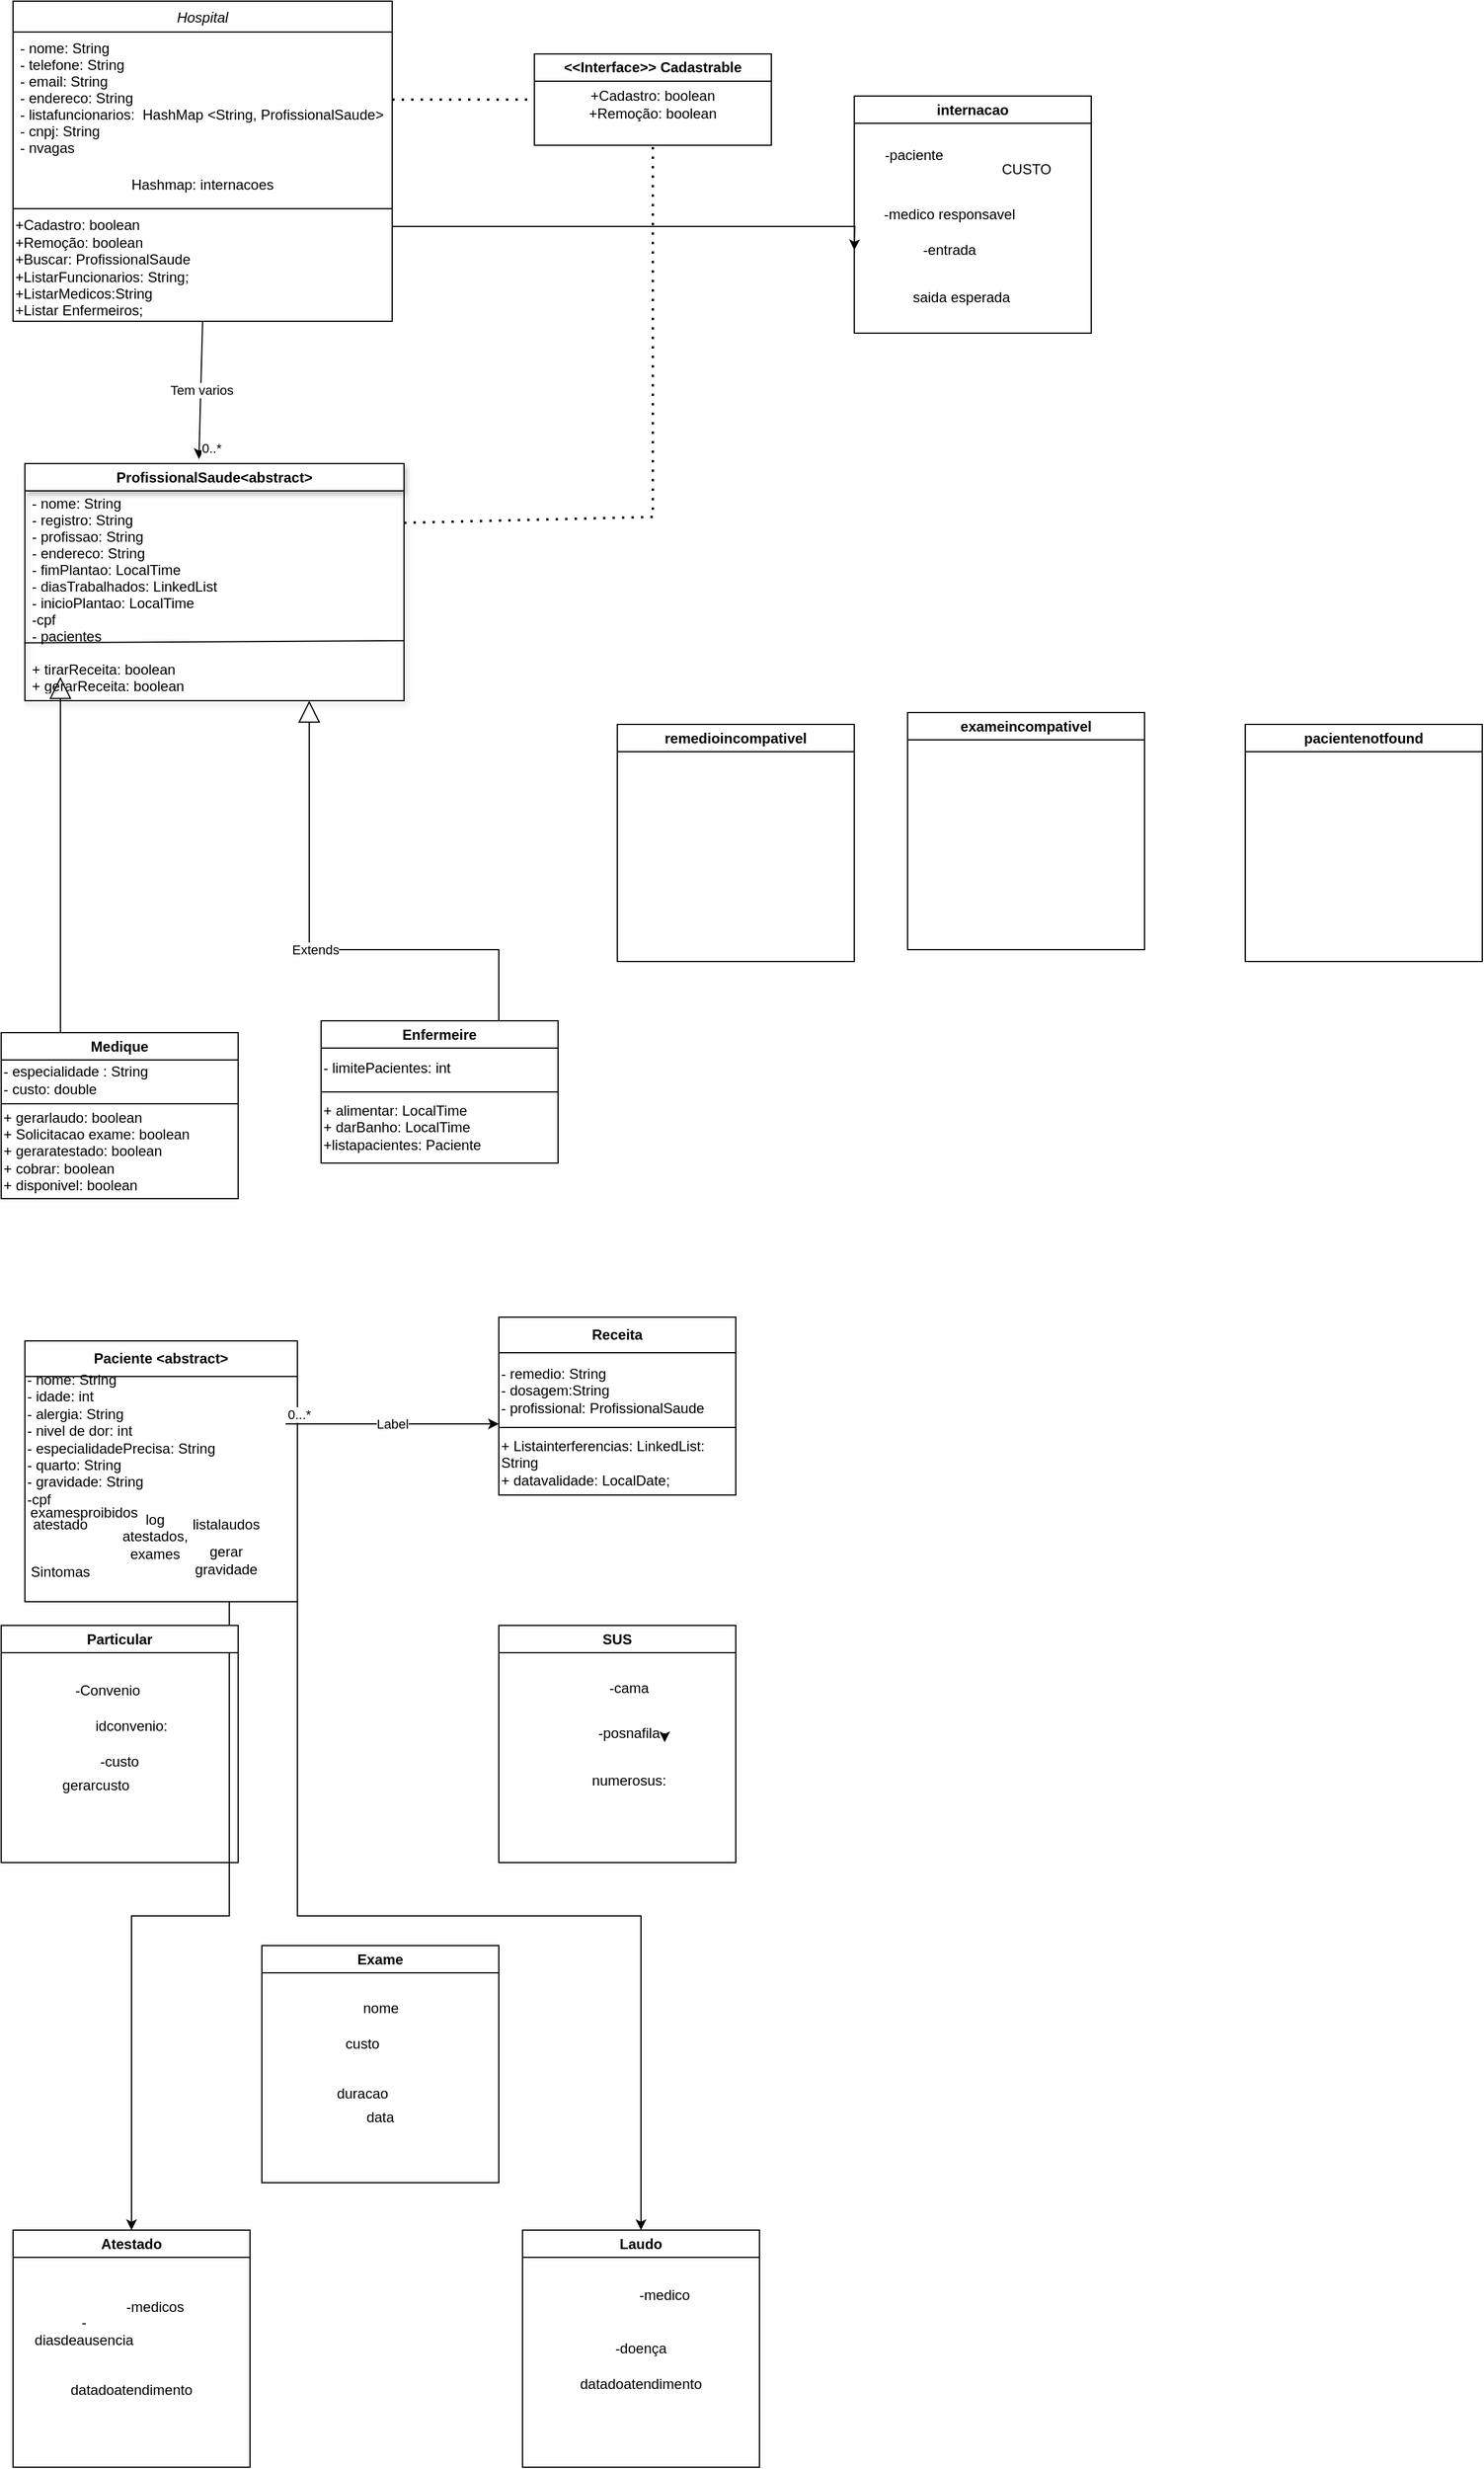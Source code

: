 <mxfile version="21.4.0" type="github">
  <diagram id="C5RBs43oDa-KdzZeNtuy" name="Page-1">
    <mxGraphModel dx="1434" dy="715" grid="1" gridSize="10" guides="1" tooltips="1" connect="1" arrows="1" fold="1" page="1" pageScale="1" pageWidth="1600" pageHeight="1169" math="0" shadow="0">
      <root>
        <mxCell id="WIyWlLk6GJQsqaUBKTNV-0" />
        <mxCell id="WIyWlLk6GJQsqaUBKTNV-1" parent="WIyWlLk6GJQsqaUBKTNV-0" />
        <mxCell id="zkfFHV4jXpPFQw0GAbJ--0" value="Hospital" style="swimlane;fontStyle=2;align=center;verticalAlign=top;childLayout=stackLayout;horizontal=1;startSize=26;horizontalStack=0;resizeParent=1;resizeLast=0;collapsible=1;marginBottom=0;rounded=0;shadow=0;strokeWidth=1;" parent="WIyWlLk6GJQsqaUBKTNV-1" vertex="1">
          <mxGeometry x="40" y="80" width="320" height="270" as="geometry">
            <mxRectangle x="230" y="140" width="160" height="26" as="alternateBounds" />
          </mxGeometry>
        </mxCell>
        <mxCell id="zkfFHV4jXpPFQw0GAbJ--1" value="- nome: String&#xa;- telefone: String&#xa;- email: String&#xa;- endereco: String&#xa;- listafuncionarios:  HashMap &lt;String, ProfissionalSaude&gt;&#xa;- cnpj: String&#xa;- nvagas&#xa;" style="text;align=left;verticalAlign=top;spacingLeft=4;spacingRight=4;overflow=hidden;rotatable=0;points=[[0,0.5],[1,0.5]];portConstraint=eastwest;" parent="zkfFHV4jXpPFQw0GAbJ--0" vertex="1">
          <mxGeometry y="26" width="320" height="114" as="geometry" />
        </mxCell>
        <mxCell id="CyfO7_76a3TtjCnsQ1G2-8" style="edgeStyle=orthogonalEdgeStyle;rounded=0;orthogonalLoop=1;jettySize=auto;html=1;exitX=1;exitY=1;exitDx=0;exitDy=0;" edge="1" parent="zkfFHV4jXpPFQw0GAbJ--0" source="CyfO7_76a3TtjCnsQ1G2-6">
          <mxGeometry relative="1" as="geometry">
            <mxPoint x="710" y="210" as="targetPoint" />
          </mxGeometry>
        </mxCell>
        <mxCell id="CyfO7_76a3TtjCnsQ1G2-6" value="Hashmap: internacoes" style="text;html=1;strokeColor=none;fillColor=none;align=center;verticalAlign=middle;whiteSpace=wrap;rounded=0;" vertex="1" parent="zkfFHV4jXpPFQw0GAbJ--0">
          <mxGeometry y="140" width="320" height="30" as="geometry" />
        </mxCell>
        <mxCell id="zkfFHV4jXpPFQw0GAbJ--4" value="" style="line;html=1;strokeWidth=1;align=left;verticalAlign=middle;spacingTop=-1;spacingLeft=3;spacingRight=3;rotatable=0;labelPosition=right;points=[];portConstraint=eastwest;" parent="zkfFHV4jXpPFQw0GAbJ--0" vertex="1">
          <mxGeometry y="170" width="320" height="10" as="geometry" />
        </mxCell>
        <mxCell id="-9V2bEK6rvMUXnRSOSfq-13" value="+Cadastro: boolean&lt;br&gt;+Remoção: boolean&lt;br&gt;+Buscar: ProfissionalSaude&lt;br&gt;+ListarFuncionarios: String;&lt;br&gt;+ListarMedicos:String&lt;br&gt;+Listar Enfermeiros;" style="text;html=1;strokeColor=none;fillColor=none;align=left;verticalAlign=middle;whiteSpace=wrap;rounded=0;" parent="zkfFHV4jXpPFQw0GAbJ--0" vertex="1">
          <mxGeometry y="180" width="320" height="90" as="geometry" />
        </mxCell>
        <mxCell id="-9V2bEK6rvMUXnRSOSfq-5" value="&amp;lt;&amp;lt;Interface&amp;gt;&amp;gt; Cadastrable" style="swimlane;whiteSpace=wrap;html=1;" parent="WIyWlLk6GJQsqaUBKTNV-1" vertex="1">
          <mxGeometry x="480" y="124.5" width="200" height="77" as="geometry" />
        </mxCell>
        <mxCell id="-9V2bEK6rvMUXnRSOSfq-8" value="+Cadastro: boolean&lt;br&gt;+Remoção: boolean" style="text;html=1;strokeColor=none;fillColor=none;align=center;verticalAlign=middle;whiteSpace=wrap;rounded=0;" parent="-9V2bEK6rvMUXnRSOSfq-5" vertex="1">
          <mxGeometry y="27" width="200" height="30" as="geometry" />
        </mxCell>
        <mxCell id="-9V2bEK6rvMUXnRSOSfq-11" value="" style="endArrow=none;dashed=1;html=1;dashPattern=1 3;strokeWidth=2;rounded=0;exitX=1;exitY=0.5;exitDx=0;exitDy=0;entryX=0;entryY=0.5;entryDx=0;entryDy=0;" parent="WIyWlLk6GJQsqaUBKTNV-1" source="zkfFHV4jXpPFQw0GAbJ--1" target="-9V2bEK6rvMUXnRSOSfq-5" edge="1">
          <mxGeometry width="50" height="50" relative="1" as="geometry">
            <mxPoint x="300" y="147" as="sourcePoint" />
            <mxPoint x="580" y="250" as="targetPoint" />
          </mxGeometry>
        </mxCell>
        <mxCell id="-9V2bEK6rvMUXnRSOSfq-19" value="ProfissionalSaude&amp;lt;abstract&amp;gt;" style="swimlane;whiteSpace=wrap;html=1;shadow=1;" parent="WIyWlLk6GJQsqaUBKTNV-1" vertex="1">
          <mxGeometry x="50" y="470" width="320" height="200" as="geometry" />
        </mxCell>
        <mxCell id="2CkzwocB3PWpD3vvepL0-0" value="- nome: String&#xa;- registro: String&#xa;- profissao: String&#xa;- endereco: String&#xa;- fimPlantao: LocalTime&#xa;- diasTrabalhados: LinkedList&#xa;- inicioPlantao: LocalTime&#xa;-cpf&#xa;- pacientes&#xa;&#xa;&#xa;" style="text;align=left;verticalAlign=top;spacingLeft=4;spacingRight=4;overflow=hidden;rotatable=0;points=[[0,0.5],[1,0.5]];portConstraint=eastwest;" parent="-9V2bEK6rvMUXnRSOSfq-19" vertex="1">
          <mxGeometry y="20" width="320" height="130" as="geometry" />
        </mxCell>
        <mxCell id="2CkzwocB3PWpD3vvepL0-1" value="" style="edgeStyle=none;orthogonalLoop=1;jettySize=auto;html=1;rounded=0;exitX=-0.002;exitY=1.01;exitDx=0;exitDy=0;endArrow=none;endFill=0;exitPerimeter=0;entryX=1;entryY=0.995;entryDx=0;entryDy=0;entryPerimeter=0;" parent="-9V2bEK6rvMUXnRSOSfq-19" source="2CkzwocB3PWpD3vvepL0-0" target="2CkzwocB3PWpD3vvepL0-0" edge="1">
          <mxGeometry width="80" relative="1" as="geometry">
            <mxPoint x="110" y="160" as="sourcePoint" />
            <mxPoint x="330" y="130" as="targetPoint" />
            <Array as="points" />
          </mxGeometry>
        </mxCell>
        <mxCell id="2CkzwocB3PWpD3vvepL0-2" value="+ tirarReceita: boolean&#xa;+ gerarReceita: boolean" style="text;align=left;verticalAlign=top;spacingLeft=4;spacingRight=4;overflow=hidden;rotatable=0;points=[[0,0.5],[1,0.5]];portConstraint=eastwest;" parent="-9V2bEK6rvMUXnRSOSfq-19" vertex="1">
          <mxGeometry y="160" width="320" height="30" as="geometry" />
        </mxCell>
        <mxCell id="-9V2bEK6rvMUXnRSOSfq-26" value="" style="endArrow=classic;html=1;rounded=0;entryX=0.459;entryY=-0.019;entryDx=0;entryDy=0;exitX=0.5;exitY=1;exitDx=0;exitDy=0;entryPerimeter=0;" parent="WIyWlLk6GJQsqaUBKTNV-1" source="-9V2bEK6rvMUXnRSOSfq-13" target="-9V2bEK6rvMUXnRSOSfq-19" edge="1">
          <mxGeometry relative="1" as="geometry">
            <mxPoint x="440" y="700" as="sourcePoint" />
            <mxPoint x="600" y="700" as="targetPoint" />
          </mxGeometry>
        </mxCell>
        <mxCell id="-9V2bEK6rvMUXnRSOSfq-27" value="Tem varios" style="edgeLabel;resizable=0;html=1;align=center;verticalAlign=middle;" parent="-9V2bEK6rvMUXnRSOSfq-26" connectable="0" vertex="1">
          <mxGeometry relative="1" as="geometry" />
        </mxCell>
        <mxCell id="-9V2bEK6rvMUXnRSOSfq-29" value="0..*" style="edgeLabel;resizable=0;html=1;align=right;verticalAlign=bottom;" parent="-9V2bEK6rvMUXnRSOSfq-26" connectable="0" vertex="1">
          <mxGeometry x="1" relative="1" as="geometry">
            <mxPoint x="20" as="offset" />
          </mxGeometry>
        </mxCell>
        <mxCell id="-9V2bEK6rvMUXnRSOSfq-47" value="" style="endArrow=none;dashed=1;html=1;dashPattern=1 3;strokeWidth=2;rounded=0;entryX=0.5;entryY=1;entryDx=0;entryDy=0;exitX=1;exitY=0.25;exitDx=0;exitDy=0;" parent="WIyWlLk6GJQsqaUBKTNV-1" source="-9V2bEK6rvMUXnRSOSfq-19" target="-9V2bEK6rvMUXnRSOSfq-5" edge="1">
          <mxGeometry width="50" height="50" relative="1" as="geometry">
            <mxPoint x="660" y="320" as="sourcePoint" />
            <mxPoint x="710" y="270" as="targetPoint" />
            <Array as="points">
              <mxPoint x="580" y="515" />
            </Array>
          </mxGeometry>
        </mxCell>
        <mxCell id="-9V2bEK6rvMUXnRSOSfq-484" style="edgeStyle=orthogonalEdgeStyle;rounded=0;orthogonalLoop=1;jettySize=auto;html=1;exitX=0.25;exitY=0;exitDx=0;exitDy=0;endArrow=block;endFill=0;endSize=16;" parent="WIyWlLk6GJQsqaUBKTNV-1" source="-9V2bEK6rvMUXnRSOSfq-478" edge="1">
          <mxGeometry relative="1" as="geometry">
            <mxPoint x="80" y="650" as="targetPoint" />
            <Array as="points">
              <mxPoint x="80" y="650" />
            </Array>
          </mxGeometry>
        </mxCell>
        <mxCell id="-9V2bEK6rvMUXnRSOSfq-478" value="Medique" style="swimlane;whiteSpace=wrap;html=1;" parent="WIyWlLk6GJQsqaUBKTNV-1" vertex="1">
          <mxGeometry x="30" y="950" width="200" height="140" as="geometry" />
        </mxCell>
        <mxCell id="-9V2bEK6rvMUXnRSOSfq-34" value="- especialidade : String&lt;br&gt;- custo: double" style="text;html=1;strokeColor=none;fillColor=none;align=left;verticalAlign=middle;whiteSpace=wrap;rounded=0;" parent="-9V2bEK6rvMUXnRSOSfq-478" vertex="1">
          <mxGeometry y="20" width="200" height="40" as="geometry" />
        </mxCell>
        <mxCell id="-9V2bEK6rvMUXnRSOSfq-529" value="+ gerarlaudo: boolean&lt;br&gt;+ Solicitacao exame: boolean&lt;br&gt;+ geraratestado: boolean&lt;br&gt;+ cobrar: boolean&lt;br&gt;+ disponivel: boolean" style="text;html=1;strokeColor=none;fillColor=none;align=left;verticalAlign=middle;whiteSpace=wrap;rounded=0;" parent="-9V2bEK6rvMUXnRSOSfq-478" vertex="1">
          <mxGeometry y="60" width="200" height="80" as="geometry" />
        </mxCell>
        <mxCell id="2CkzwocB3PWpD3vvepL0-5" value="" style="edgeStyle=none;orthogonalLoop=1;jettySize=auto;html=1;rounded=0;endArrow=none;endFill=0;exitX=0;exitY=1;exitDx=0;exitDy=0;entryX=1;entryY=1;entryDx=0;entryDy=0;" parent="-9V2bEK6rvMUXnRSOSfq-478" source="-9V2bEK6rvMUXnRSOSfq-34" target="-9V2bEK6rvMUXnRSOSfq-34" edge="1">
          <mxGeometry width="80" relative="1" as="geometry">
            <mxPoint y="80" as="sourcePoint" />
            <mxPoint x="200" y="80" as="targetPoint" />
            <Array as="points">
              <mxPoint x="100" y="60" />
            </Array>
          </mxGeometry>
        </mxCell>
        <mxCell id="-9V2bEK6rvMUXnRSOSfq-479" value="Enfermeire" style="swimlane;whiteSpace=wrap;html=1;" parent="WIyWlLk6GJQsqaUBKTNV-1" vertex="1">
          <mxGeometry x="300" y="940" width="200" height="120" as="geometry" />
        </mxCell>
        <mxCell id="-9V2bEK6rvMUXnRSOSfq-487" value="- limitePacientes: int" style="text;html=1;strokeColor=none;fillColor=none;align=left;verticalAlign=middle;whiteSpace=wrap;rounded=0;" parent="-9V2bEK6rvMUXnRSOSfq-479" vertex="1">
          <mxGeometry y="20" width="200" height="40" as="geometry" />
        </mxCell>
        <mxCell id="-9V2bEK6rvMUXnRSOSfq-492" value="+ alimentar: LocalTime&lt;br&gt;+ darBanho: LocalTime&lt;br&gt;+listapacientes: Paciente" style="text;html=1;strokeColor=none;fillColor=none;align=left;verticalAlign=middle;whiteSpace=wrap;rounded=0;" parent="-9V2bEK6rvMUXnRSOSfq-479" vertex="1">
          <mxGeometry y="60" width="200" height="60" as="geometry" />
        </mxCell>
        <mxCell id="2CkzwocB3PWpD3vvepL0-6" value="" style="edgeStyle=none;orthogonalLoop=1;jettySize=auto;html=1;rounded=0;endArrow=none;endFill=0;exitX=0;exitY=1;exitDx=0;exitDy=0;entryX=1;entryY=1;entryDx=0;entryDy=0;" parent="-9V2bEK6rvMUXnRSOSfq-479" edge="1">
          <mxGeometry width="80" relative="1" as="geometry">
            <mxPoint y="60" as="sourcePoint" />
            <mxPoint x="200" y="60" as="targetPoint" />
            <Array as="points">
              <mxPoint x="100" y="60" />
            </Array>
          </mxGeometry>
        </mxCell>
        <mxCell id="-9V2bEK6rvMUXnRSOSfq-482" value="Extends" style="endArrow=block;endSize=16;endFill=0;html=1;rounded=0;exitX=0.75;exitY=0;exitDx=0;exitDy=0;entryX=0.75;entryY=1;entryDx=0;entryDy=0;" parent="WIyWlLk6GJQsqaUBKTNV-1" source="-9V2bEK6rvMUXnRSOSfq-479" target="-9V2bEK6rvMUXnRSOSfq-19" edge="1">
          <mxGeometry width="160" relative="1" as="geometry">
            <mxPoint x="420" y="1030" as="sourcePoint" />
            <mxPoint x="580" y="1030" as="targetPoint" />
            <Array as="points">
              <mxPoint x="450" y="880" />
              <mxPoint x="290" y="880" />
            </Array>
          </mxGeometry>
        </mxCell>
        <mxCell id="DUk6I2xnCjZQWjMvz-8V-1" style="edgeStyle=orthogonalEdgeStyle;rounded=0;orthogonalLoop=1;jettySize=auto;html=1;exitX=1;exitY=1;exitDx=0;exitDy=0;" parent="WIyWlLk6GJQsqaUBKTNV-1" source="-9V2bEK6rvMUXnRSOSfq-493" target="-9V2bEK6rvMUXnRSOSfq-531" edge="1">
          <mxGeometry relative="1" as="geometry">
            <mxPoint x="600" y="1930" as="targetPoint" />
          </mxGeometry>
        </mxCell>
        <mxCell id="DUk6I2xnCjZQWjMvz-8V-3" style="edgeStyle=orthogonalEdgeStyle;rounded=0;orthogonalLoop=1;jettySize=auto;html=1;exitX=0.75;exitY=1;exitDx=0;exitDy=0;" parent="WIyWlLk6GJQsqaUBKTNV-1" source="-9V2bEK6rvMUXnRSOSfq-493" target="-9V2bEK6rvMUXnRSOSfq-530" edge="1">
          <mxGeometry relative="1" as="geometry" />
        </mxCell>
        <mxCell id="-9V2bEK6rvMUXnRSOSfq-493" value="Paciente &amp;lt;abstract&amp;gt;" style="swimlane;whiteSpace=wrap;html=1;startSize=30;" parent="WIyWlLk6GJQsqaUBKTNV-1" vertex="1">
          <mxGeometry x="50" y="1210" width="230" height="220" as="geometry" />
        </mxCell>
        <mxCell id="-9V2bEK6rvMUXnRSOSfq-513" value="- nome: String&lt;br&gt;- idade: int&lt;br&gt;- alergia: String&amp;nbsp;&lt;br&gt;- nivel de dor: int&lt;br&gt;- especialidadePrecisa: String&lt;br&gt;- quarto: String&lt;br&gt;&lt;div&gt;- gravidade: String&lt;/div&gt;&lt;div&gt;-cpf&lt;br&gt;&lt;/div&gt;" style="text;html=1;strokeColor=none;fillColor=none;align=left;verticalAlign=middle;whiteSpace=wrap;rounded=0;" parent="-9V2bEK6rvMUXnRSOSfq-493" vertex="1">
          <mxGeometry y="33" width="230" height="100" as="geometry" />
        </mxCell>
        <mxCell id="-9V2bEK6rvMUXnRSOSfq-532" value="atestado" style="text;html=1;strokeColor=none;fillColor=none;align=center;verticalAlign=middle;whiteSpace=wrap;rounded=0;" parent="-9V2bEK6rvMUXnRSOSfq-493" vertex="1">
          <mxGeometry y="140" width="60" height="30" as="geometry" />
        </mxCell>
        <mxCell id="-9V2bEK6rvMUXnRSOSfq-541" value="log atestados, exames" style="text;html=1;strokeColor=none;fillColor=none;align=center;verticalAlign=middle;whiteSpace=wrap;rounded=0;" parent="-9V2bEK6rvMUXnRSOSfq-493" vertex="1">
          <mxGeometry x="80" y="150" width="60" height="30" as="geometry" />
        </mxCell>
        <mxCell id="-9V2bEK6rvMUXnRSOSfq-533" value="listalaudos" style="text;html=1;strokeColor=none;fillColor=none;align=center;verticalAlign=middle;whiteSpace=wrap;rounded=0;" parent="-9V2bEK6rvMUXnRSOSfq-493" vertex="1">
          <mxGeometry x="140" y="140" width="60" height="30" as="geometry" />
        </mxCell>
        <mxCell id="-9V2bEK6rvMUXnRSOSfq-511" value="gerar gravidade" style="text;html=1;strokeColor=none;fillColor=none;align=center;verticalAlign=middle;whiteSpace=wrap;rounded=0;" parent="-9V2bEK6rvMUXnRSOSfq-493" vertex="1">
          <mxGeometry x="140" y="170" width="60" height="30" as="geometry" />
        </mxCell>
        <mxCell id="-9V2bEK6rvMUXnRSOSfq-510" value="Sintomas" style="text;html=1;strokeColor=none;fillColor=none;align=center;verticalAlign=middle;whiteSpace=wrap;rounded=0;" parent="-9V2bEK6rvMUXnRSOSfq-493" vertex="1">
          <mxGeometry y="180" width="60" height="30" as="geometry" />
        </mxCell>
        <mxCell id="-9V2bEK6rvMUXnRSOSfq-514" value="examesproibidos" style="text;html=1;strokeColor=none;fillColor=none;align=center;verticalAlign=middle;whiteSpace=wrap;rounded=0;" parent="-9V2bEK6rvMUXnRSOSfq-493" vertex="1">
          <mxGeometry x="20" y="130" width="60" height="30" as="geometry" />
        </mxCell>
        <mxCell id="-9V2bEK6rvMUXnRSOSfq-494" value="Particular" style="swimlane;whiteSpace=wrap;html=1;startSize=23;" parent="WIyWlLk6GJQsqaUBKTNV-1" vertex="1">
          <mxGeometry x="30" y="1450" width="200" height="200" as="geometry" />
        </mxCell>
        <mxCell id="-9V2bEK6rvMUXnRSOSfq-515" value="-Convenio" style="text;html=1;strokeColor=none;fillColor=none;align=center;verticalAlign=middle;whiteSpace=wrap;rounded=0;" parent="-9V2bEK6rvMUXnRSOSfq-494" vertex="1">
          <mxGeometry x="60" y="40" width="60" height="30" as="geometry" />
        </mxCell>
        <mxCell id="-9V2bEK6rvMUXnRSOSfq-522" value="gerarcusto" style="text;html=1;strokeColor=none;fillColor=none;align=center;verticalAlign=middle;whiteSpace=wrap;rounded=0;" parent="-9V2bEK6rvMUXnRSOSfq-494" vertex="1">
          <mxGeometry x="50" y="120" width="60" height="30" as="geometry" />
        </mxCell>
        <mxCell id="-9V2bEK6rvMUXnRSOSfq-523" value="-custo" style="text;html=1;strokeColor=none;fillColor=none;align=center;verticalAlign=middle;whiteSpace=wrap;rounded=0;" parent="-9V2bEK6rvMUXnRSOSfq-494" vertex="1">
          <mxGeometry x="70" y="100" width="60" height="30" as="geometry" />
        </mxCell>
        <mxCell id="-9V2bEK6rvMUXnRSOSfq-526" value="idconvenio:" style="text;html=1;strokeColor=none;fillColor=none;align=center;verticalAlign=middle;whiteSpace=wrap;rounded=0;" parent="-9V2bEK6rvMUXnRSOSfq-494" vertex="1">
          <mxGeometry x="80" y="70" width="60" height="30" as="geometry" />
        </mxCell>
        <mxCell id="-9V2bEK6rvMUXnRSOSfq-496" value="SUS" style="swimlane;whiteSpace=wrap;html=1;" parent="WIyWlLk6GJQsqaUBKTNV-1" vertex="1">
          <mxGeometry x="450" y="1450" width="200" height="200" as="geometry" />
        </mxCell>
        <mxCell id="-9V2bEK6rvMUXnRSOSfq-519" value="-cama" style="text;html=1;strokeColor=none;fillColor=none;align=center;verticalAlign=middle;whiteSpace=wrap;rounded=0;" parent="-9V2bEK6rvMUXnRSOSfq-496" vertex="1">
          <mxGeometry x="80" y="40" width="60" height="26" as="geometry" />
        </mxCell>
        <mxCell id="-9V2bEK6rvMUXnRSOSfq-520" value="-posnafila" style="text;html=1;strokeColor=none;fillColor=none;align=center;verticalAlign=middle;whiteSpace=wrap;rounded=0;" parent="-9V2bEK6rvMUXnRSOSfq-496" vertex="1">
          <mxGeometry x="80" y="76" width="60" height="30" as="geometry" />
        </mxCell>
        <mxCell id="-9V2bEK6rvMUXnRSOSfq-521" style="edgeStyle=orthogonalEdgeStyle;rounded=0;orthogonalLoop=1;jettySize=auto;html=1;exitX=1;exitY=0.5;exitDx=0;exitDy=0;entryX=1;entryY=0.75;entryDx=0;entryDy=0;" parent="-9V2bEK6rvMUXnRSOSfq-496" source="-9V2bEK6rvMUXnRSOSfq-520" target="-9V2bEK6rvMUXnRSOSfq-520" edge="1">
          <mxGeometry relative="1" as="geometry" />
        </mxCell>
        <mxCell id="-9V2bEK6rvMUXnRSOSfq-527" value="numerosus:" style="text;html=1;strokeColor=none;fillColor=none;align=center;verticalAlign=middle;whiteSpace=wrap;rounded=0;" parent="-9V2bEK6rvMUXnRSOSfq-496" vertex="1">
          <mxGeometry x="80" y="116" width="60" height="30" as="geometry" />
        </mxCell>
        <mxCell id="-9V2bEK6rvMUXnRSOSfq-500" value="&#39;" style="endArrow=classic;html=1;rounded=0;" parent="WIyWlLk6GJQsqaUBKTNV-1" edge="1">
          <mxGeometry relative="1" as="geometry">
            <mxPoint x="270" y="1280" as="sourcePoint" />
            <mxPoint x="450" y="1280" as="targetPoint" />
            <Array as="points" />
          </mxGeometry>
        </mxCell>
        <mxCell id="-9V2bEK6rvMUXnRSOSfq-501" value="Label" style="edgeLabel;resizable=0;html=1;align=center;verticalAlign=middle;" parent="-9V2bEK6rvMUXnRSOSfq-500" connectable="0" vertex="1">
          <mxGeometry relative="1" as="geometry" />
        </mxCell>
        <mxCell id="-9V2bEK6rvMUXnRSOSfq-502" value="0...*" style="edgeLabel;resizable=0;html=1;align=left;verticalAlign=bottom;" parent="-9V2bEK6rvMUXnRSOSfq-500" connectable="0" vertex="1">
          <mxGeometry x="-1" relative="1" as="geometry" />
        </mxCell>
        <mxCell id="-9V2bEK6rvMUXnRSOSfq-503" value="Exame" style="swimlane;whiteSpace=wrap;html=1;" parent="WIyWlLk6GJQsqaUBKTNV-1" vertex="1">
          <mxGeometry x="250" y="1720" width="200" height="200" as="geometry" />
        </mxCell>
        <mxCell id="-9V2bEK6rvMUXnRSOSfq-543" value="custo" style="text;html=1;strokeColor=none;fillColor=none;align=center;verticalAlign=middle;whiteSpace=wrap;rounded=0;" parent="-9V2bEK6rvMUXnRSOSfq-503" vertex="1">
          <mxGeometry x="55" y="68" width="60" height="30" as="geometry" />
        </mxCell>
        <mxCell id="-9V2bEK6rvMUXnRSOSfq-547" value="data" style="text;html=1;strokeColor=none;fillColor=none;align=center;verticalAlign=middle;whiteSpace=wrap;rounded=0;" parent="-9V2bEK6rvMUXnRSOSfq-503" vertex="1">
          <mxGeometry x="70" y="130" width="60" height="30" as="geometry" />
        </mxCell>
        <mxCell id="-9V2bEK6rvMUXnRSOSfq-542" value="nome" style="text;html=1;align=center;verticalAlign=middle;resizable=0;points=[];autosize=1;strokeColor=none;fillColor=none;" parent="-9V2bEK6rvMUXnRSOSfq-503" vertex="1">
          <mxGeometry x="75" y="38" width="50" height="30" as="geometry" />
        </mxCell>
        <mxCell id="-9V2bEK6rvMUXnRSOSfq-546" value="duracao" style="text;html=1;strokeColor=none;fillColor=none;align=center;verticalAlign=middle;whiteSpace=wrap;rounded=0;" parent="-9V2bEK6rvMUXnRSOSfq-503" vertex="1">
          <mxGeometry x="55" y="110" width="60" height="30" as="geometry" />
        </mxCell>
        <mxCell id="-9V2bEK6rvMUXnRSOSfq-530" value="Atestado" style="swimlane;whiteSpace=wrap;html=1;" parent="WIyWlLk6GJQsqaUBKTNV-1" vertex="1">
          <mxGeometry x="40" y="1960" width="200" height="200" as="geometry" />
        </mxCell>
        <mxCell id="-9V2bEK6rvMUXnRSOSfq-534" value="-medicos" style="text;html=1;strokeColor=none;fillColor=none;align=center;verticalAlign=middle;whiteSpace=wrap;rounded=0;" parent="-9V2bEK6rvMUXnRSOSfq-530" vertex="1">
          <mxGeometry x="90" y="50" width="60" height="30" as="geometry" />
        </mxCell>
        <mxCell id="-9V2bEK6rvMUXnRSOSfq-535" value="-diasdeausencia" style="text;html=1;strokeColor=none;fillColor=none;align=center;verticalAlign=middle;whiteSpace=wrap;rounded=0;" parent="-9V2bEK6rvMUXnRSOSfq-530" vertex="1">
          <mxGeometry x="30" y="70" width="60" height="30" as="geometry" />
        </mxCell>
        <mxCell id="-9V2bEK6rvMUXnRSOSfq-536" value="datadoatendimento" style="text;html=1;strokeColor=none;fillColor=none;align=center;verticalAlign=middle;whiteSpace=wrap;rounded=0;" parent="-9V2bEK6rvMUXnRSOSfq-530" vertex="1">
          <mxGeometry x="70" y="120" width="60" height="30" as="geometry" />
        </mxCell>
        <mxCell id="-9V2bEK6rvMUXnRSOSfq-531" value="Laudo" style="swimlane;whiteSpace=wrap;html=1;" parent="WIyWlLk6GJQsqaUBKTNV-1" vertex="1">
          <mxGeometry x="470" y="1960" width="200" height="200" as="geometry" />
        </mxCell>
        <mxCell id="-9V2bEK6rvMUXnRSOSfq-538" value="-medico" style="text;html=1;strokeColor=none;fillColor=none;align=center;verticalAlign=middle;whiteSpace=wrap;rounded=0;" parent="-9V2bEK6rvMUXnRSOSfq-531" vertex="1">
          <mxGeometry x="90" y="40" width="60" height="30" as="geometry" />
        </mxCell>
        <mxCell id="-9V2bEK6rvMUXnRSOSfq-539" value="-doença" style="text;html=1;strokeColor=none;fillColor=none;align=center;verticalAlign=middle;whiteSpace=wrap;rounded=0;" parent="-9V2bEK6rvMUXnRSOSfq-531" vertex="1">
          <mxGeometry x="70" y="85" width="60" height="30" as="geometry" />
        </mxCell>
        <mxCell id="-9V2bEK6rvMUXnRSOSfq-540" value="datadoatendimento" style="text;html=1;strokeColor=none;fillColor=none;align=center;verticalAlign=middle;whiteSpace=wrap;rounded=0;" parent="-9V2bEK6rvMUXnRSOSfq-531" vertex="1">
          <mxGeometry x="70" y="115" width="60" height="30" as="geometry" />
        </mxCell>
        <mxCell id="-9V2bEK6rvMUXnRSOSfq-40" value="Receita" style="swimlane;whiteSpace=wrap;html=1;startSize=30;" parent="WIyWlLk6GJQsqaUBKTNV-1" vertex="1">
          <mxGeometry x="450" y="1190" width="200" height="150" as="geometry" />
        </mxCell>
        <mxCell id="-9V2bEK6rvMUXnRSOSfq-42" value="- remedio: String&lt;br&gt;- dosagem:String&lt;br&gt;- profissional: ProfissionalSaude" style="text;html=1;strokeColor=none;fillColor=none;align=left;verticalAlign=middle;whiteSpace=wrap;rounded=0;" parent="-9V2bEK6rvMUXnRSOSfq-40" vertex="1">
          <mxGeometry y="30" width="200" height="63" as="geometry" />
        </mxCell>
        <mxCell id="-9V2bEK6rvMUXnRSOSfq-45" value="+ Listainterferencias: LinkedList: String&lt;br&gt;&lt;div style=&quot;&quot;&gt;&lt;span style=&quot;background-color: initial;&quot;&gt;+ datavalidade: LocalDate;&lt;/span&gt;&lt;/div&gt;" style="text;html=1;strokeColor=none;fillColor=none;align=left;verticalAlign=middle;whiteSpace=wrap;rounded=0;" parent="-9V2bEK6rvMUXnRSOSfq-40" vertex="1">
          <mxGeometry y="93" width="200" height="60" as="geometry" />
        </mxCell>
        <mxCell id="2CkzwocB3PWpD3vvepL0-7" value="" style="edgeStyle=none;orthogonalLoop=1;jettySize=auto;html=1;rounded=0;endArrow=none;endFill=0;exitX=0;exitY=1;exitDx=0;exitDy=0;entryX=1;entryY=1;entryDx=0;entryDy=0;" parent="-9V2bEK6rvMUXnRSOSfq-40" source="-9V2bEK6rvMUXnRSOSfq-42" target="-9V2bEK6rvMUXnRSOSfq-42" edge="1">
          <mxGeometry width="80" relative="1" as="geometry">
            <mxPoint y="100" as="sourcePoint" />
            <mxPoint x="200" y="100" as="targetPoint" />
            <Array as="points" />
          </mxGeometry>
        </mxCell>
        <mxCell id="CyfO7_76a3TtjCnsQ1G2-0" value="internacao" style="swimlane;whiteSpace=wrap;html=1;startSize=23;" vertex="1" parent="WIyWlLk6GJQsqaUBKTNV-1">
          <mxGeometry x="750" y="160" width="200" height="200" as="geometry" />
        </mxCell>
        <mxCell id="CyfO7_76a3TtjCnsQ1G2-5" value="&lt;div&gt;CUSTO&lt;/div&gt;" style="text;html=1;align=center;verticalAlign=middle;resizable=0;points=[];autosize=1;strokeColor=none;fillColor=none;" vertex="1" parent="CyfO7_76a3TtjCnsQ1G2-0">
          <mxGeometry x="115" y="47" width="60" height="30" as="geometry" />
        </mxCell>
        <mxCell id="CyfO7_76a3TtjCnsQ1G2-1" value="-paciente" style="text;html=1;align=center;verticalAlign=middle;resizable=0;points=[];autosize=1;strokeColor=none;fillColor=none;" vertex="1" parent="WIyWlLk6GJQsqaUBKTNV-1">
          <mxGeometry x="765" y="195" width="70" height="30" as="geometry" />
        </mxCell>
        <mxCell id="CyfO7_76a3TtjCnsQ1G2-2" value="-medico responsavel" style="text;html=1;align=center;verticalAlign=middle;resizable=0;points=[];autosize=1;strokeColor=none;fillColor=none;" vertex="1" parent="WIyWlLk6GJQsqaUBKTNV-1">
          <mxGeometry x="765" y="245" width="130" height="30" as="geometry" />
        </mxCell>
        <mxCell id="CyfO7_76a3TtjCnsQ1G2-3" value="-entrada" style="text;html=1;align=center;verticalAlign=middle;resizable=0;points=[];autosize=1;strokeColor=none;fillColor=none;" vertex="1" parent="WIyWlLk6GJQsqaUBKTNV-1">
          <mxGeometry x="795" y="275" width="70" height="30" as="geometry" />
        </mxCell>
        <mxCell id="CyfO7_76a3TtjCnsQ1G2-4" value="saida esperada" style="text;html=1;align=center;verticalAlign=middle;resizable=0;points=[];autosize=1;strokeColor=none;fillColor=none;" vertex="1" parent="WIyWlLk6GJQsqaUBKTNV-1">
          <mxGeometry x="785" y="315" width="110" height="30" as="geometry" />
        </mxCell>
        <mxCell id="CyfO7_76a3TtjCnsQ1G2-9" value="remedioincompativel" style="swimlane;whiteSpace=wrap;html=1;" vertex="1" parent="WIyWlLk6GJQsqaUBKTNV-1">
          <mxGeometry x="550" y="690" width="200" height="200" as="geometry" />
        </mxCell>
        <mxCell id="CyfO7_76a3TtjCnsQ1G2-10" value="exameincompativel" style="swimlane;whiteSpace=wrap;html=1;" vertex="1" parent="WIyWlLk6GJQsqaUBKTNV-1">
          <mxGeometry x="795" y="680" width="200" height="200" as="geometry" />
        </mxCell>
        <mxCell id="CyfO7_76a3TtjCnsQ1G2-11" value="&lt;div&gt;pacientenotfound&lt;/div&gt;" style="swimlane;whiteSpace=wrap;html=1;" vertex="1" parent="WIyWlLk6GJQsqaUBKTNV-1">
          <mxGeometry x="1080" y="690" width="200" height="200" as="geometry" />
        </mxCell>
      </root>
    </mxGraphModel>
  </diagram>
</mxfile>
